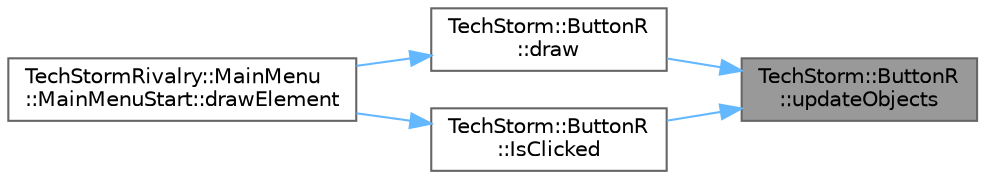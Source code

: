 digraph "TechStorm::ButtonR::updateObjects"
{
 // LATEX_PDF_SIZE
  bgcolor="transparent";
  edge [fontname=Helvetica,fontsize=10,labelfontname=Helvetica,labelfontsize=10];
  node [fontname=Helvetica,fontsize=10,shape=box,height=0.2,width=0.4];
  rankdir="RL";
  Node1 [id="Node000001",label="TechStorm::ButtonR\l::updateObjects",height=0.2,width=0.4,color="gray40", fillcolor="grey60", style="filled", fontcolor="black",tooltip=" "];
  Node1 -> Node2 [id="edge1_Node000001_Node000002",dir="back",color="steelblue1",style="solid",tooltip=" "];
  Node2 [id="Node000002",label="TechStorm::ButtonR\l::draw",height=0.2,width=0.4,color="grey40", fillcolor="white", style="filled",URL="$class_tech_storm_1_1_button_r.html#aecec2fd9288add5f1951fdb8bcd3f635",tooltip=" "];
  Node2 -> Node3 [id="edge2_Node000002_Node000003",dir="back",color="steelblue1",style="solid",tooltip=" "];
  Node3 [id="Node000003",label="TechStormRivalry::MainMenu\l::MainMenuStart::drawElement",height=0.2,width=0.4,color="grey40", fillcolor="white", style="filled",URL="$class_tech_storm_rivalry_1_1_main_menu_1_1_main_menu_start.html#a968a8a4ab93bf6aba6bc2d69070be72a",tooltip=" "];
  Node1 -> Node4 [id="edge3_Node000001_Node000004",dir="back",color="steelblue1",style="solid",tooltip=" "];
  Node4 [id="Node000004",label="TechStorm::ButtonR\l::IsClicked",height=0.2,width=0.4,color="grey40", fillcolor="white", style="filled",URL="$class_tech_storm_1_1_button_r.html#a1ac10e59748471f91e5dfa9232b490fc",tooltip=" "];
  Node4 -> Node3 [id="edge4_Node000004_Node000003",dir="back",color="steelblue1",style="solid",tooltip=" "];
}
